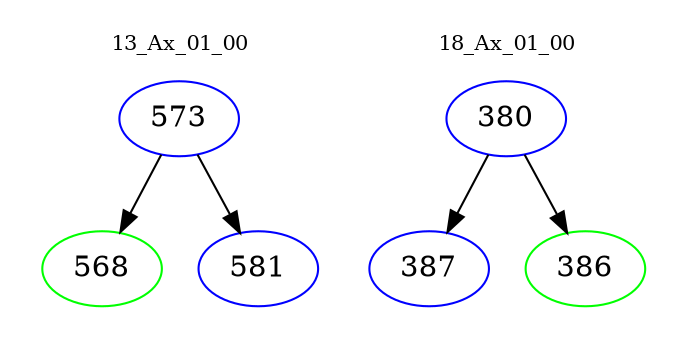digraph{
subgraph cluster_0 {
color = white
label = "13_Ax_01_00";
fontsize=10;
T0_573 [label="573", color="blue"]
T0_573 -> T0_568 [color="black"]
T0_568 [label="568", color="green"]
T0_573 -> T0_581 [color="black"]
T0_581 [label="581", color="blue"]
}
subgraph cluster_1 {
color = white
label = "18_Ax_01_00";
fontsize=10;
T1_380 [label="380", color="blue"]
T1_380 -> T1_387 [color="black"]
T1_387 [label="387", color="blue"]
T1_380 -> T1_386 [color="black"]
T1_386 [label="386", color="green"]
}
}
